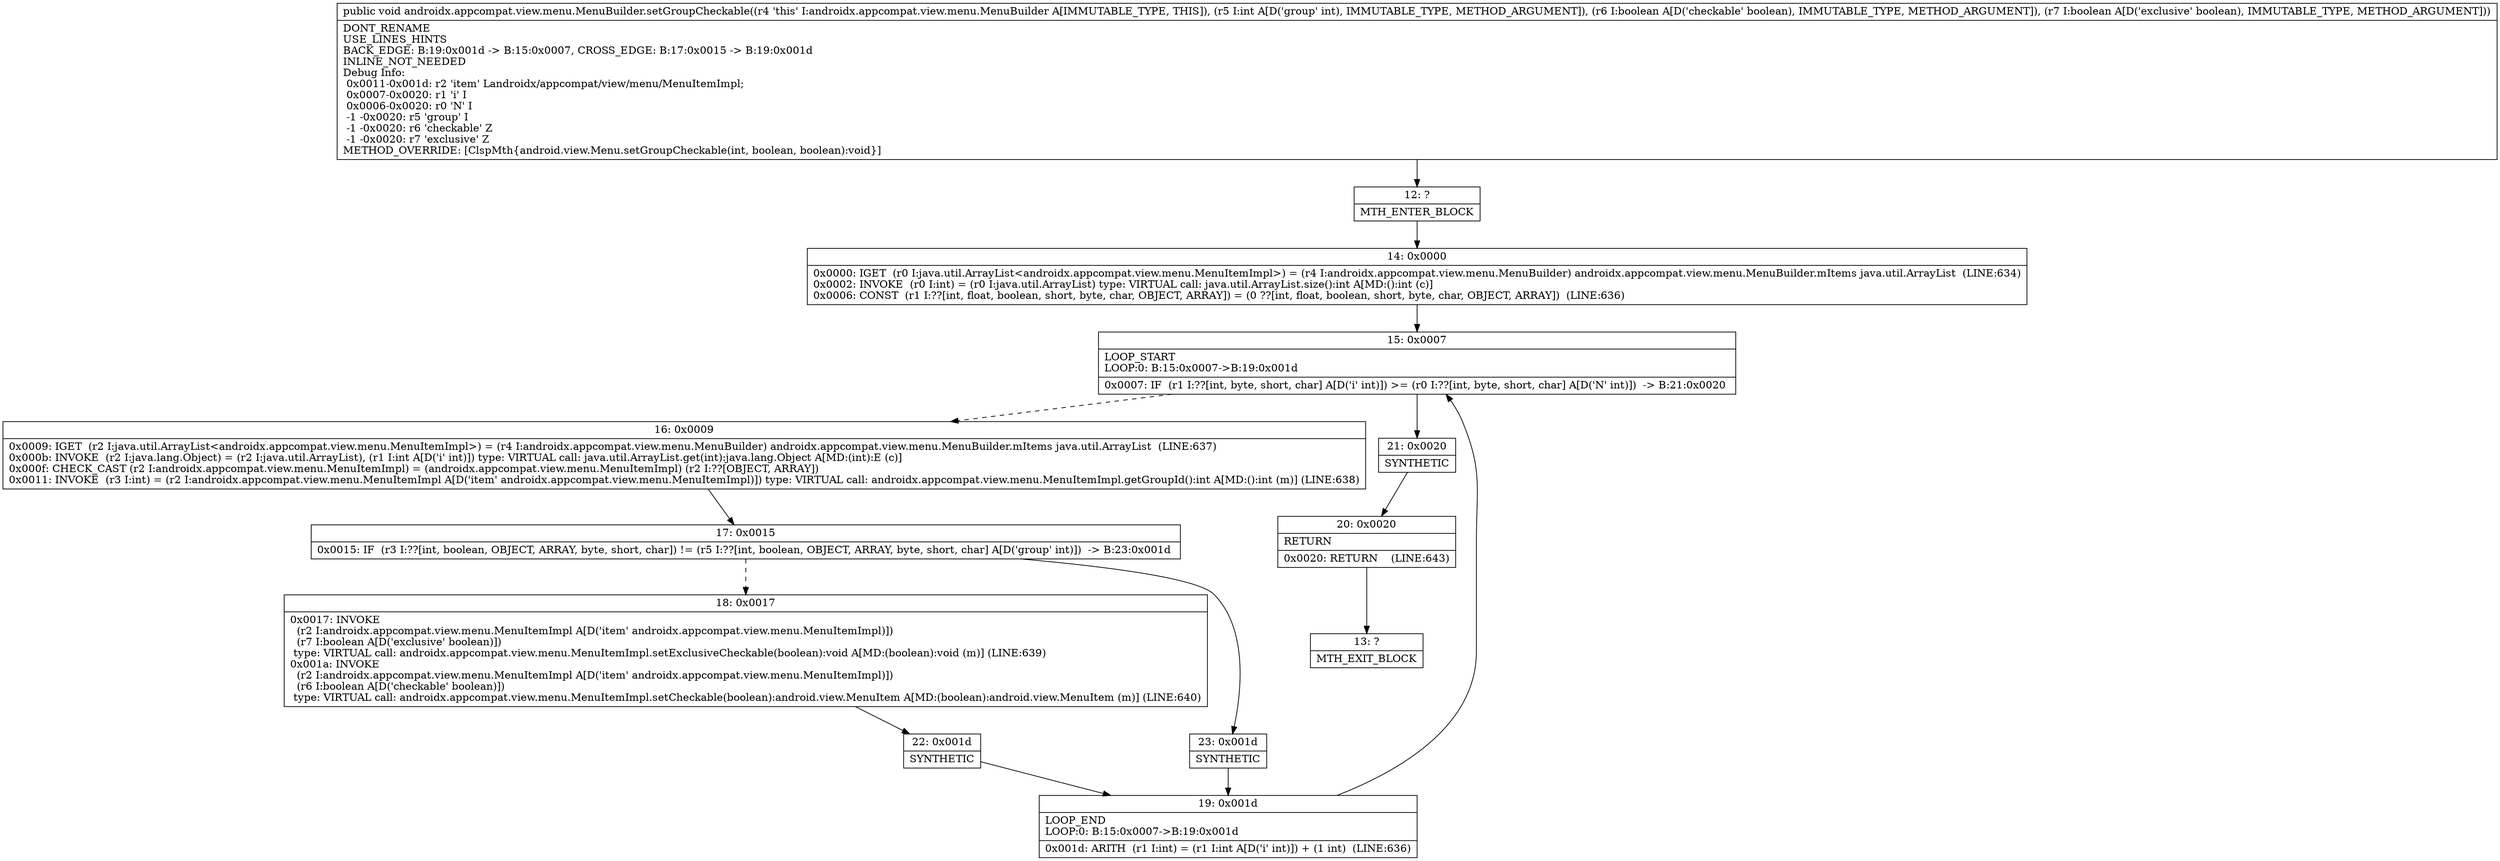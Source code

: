 digraph "CFG forandroidx.appcompat.view.menu.MenuBuilder.setGroupCheckable(IZZ)V" {
Node_12 [shape=record,label="{12\:\ ?|MTH_ENTER_BLOCK\l}"];
Node_14 [shape=record,label="{14\:\ 0x0000|0x0000: IGET  (r0 I:java.util.ArrayList\<androidx.appcompat.view.menu.MenuItemImpl\>) = (r4 I:androidx.appcompat.view.menu.MenuBuilder) androidx.appcompat.view.menu.MenuBuilder.mItems java.util.ArrayList  (LINE:634)\l0x0002: INVOKE  (r0 I:int) = (r0 I:java.util.ArrayList) type: VIRTUAL call: java.util.ArrayList.size():int A[MD:():int (c)]\l0x0006: CONST  (r1 I:??[int, float, boolean, short, byte, char, OBJECT, ARRAY]) = (0 ??[int, float, boolean, short, byte, char, OBJECT, ARRAY])  (LINE:636)\l}"];
Node_15 [shape=record,label="{15\:\ 0x0007|LOOP_START\lLOOP:0: B:15:0x0007\-\>B:19:0x001d\l|0x0007: IF  (r1 I:??[int, byte, short, char] A[D('i' int)]) \>= (r0 I:??[int, byte, short, char] A[D('N' int)])  \-\> B:21:0x0020 \l}"];
Node_16 [shape=record,label="{16\:\ 0x0009|0x0009: IGET  (r2 I:java.util.ArrayList\<androidx.appcompat.view.menu.MenuItemImpl\>) = (r4 I:androidx.appcompat.view.menu.MenuBuilder) androidx.appcompat.view.menu.MenuBuilder.mItems java.util.ArrayList  (LINE:637)\l0x000b: INVOKE  (r2 I:java.lang.Object) = (r2 I:java.util.ArrayList), (r1 I:int A[D('i' int)]) type: VIRTUAL call: java.util.ArrayList.get(int):java.lang.Object A[MD:(int):E (c)]\l0x000f: CHECK_CAST (r2 I:androidx.appcompat.view.menu.MenuItemImpl) = (androidx.appcompat.view.menu.MenuItemImpl) (r2 I:??[OBJECT, ARRAY]) \l0x0011: INVOKE  (r3 I:int) = (r2 I:androidx.appcompat.view.menu.MenuItemImpl A[D('item' androidx.appcompat.view.menu.MenuItemImpl)]) type: VIRTUAL call: androidx.appcompat.view.menu.MenuItemImpl.getGroupId():int A[MD:():int (m)] (LINE:638)\l}"];
Node_17 [shape=record,label="{17\:\ 0x0015|0x0015: IF  (r3 I:??[int, boolean, OBJECT, ARRAY, byte, short, char]) != (r5 I:??[int, boolean, OBJECT, ARRAY, byte, short, char] A[D('group' int)])  \-\> B:23:0x001d \l}"];
Node_18 [shape=record,label="{18\:\ 0x0017|0x0017: INVOKE  \l  (r2 I:androidx.appcompat.view.menu.MenuItemImpl A[D('item' androidx.appcompat.view.menu.MenuItemImpl)])\l  (r7 I:boolean A[D('exclusive' boolean)])\l type: VIRTUAL call: androidx.appcompat.view.menu.MenuItemImpl.setExclusiveCheckable(boolean):void A[MD:(boolean):void (m)] (LINE:639)\l0x001a: INVOKE  \l  (r2 I:androidx.appcompat.view.menu.MenuItemImpl A[D('item' androidx.appcompat.view.menu.MenuItemImpl)])\l  (r6 I:boolean A[D('checkable' boolean)])\l type: VIRTUAL call: androidx.appcompat.view.menu.MenuItemImpl.setCheckable(boolean):android.view.MenuItem A[MD:(boolean):android.view.MenuItem (m)] (LINE:640)\l}"];
Node_22 [shape=record,label="{22\:\ 0x001d|SYNTHETIC\l}"];
Node_19 [shape=record,label="{19\:\ 0x001d|LOOP_END\lLOOP:0: B:15:0x0007\-\>B:19:0x001d\l|0x001d: ARITH  (r1 I:int) = (r1 I:int A[D('i' int)]) + (1 int)  (LINE:636)\l}"];
Node_23 [shape=record,label="{23\:\ 0x001d|SYNTHETIC\l}"];
Node_21 [shape=record,label="{21\:\ 0x0020|SYNTHETIC\l}"];
Node_20 [shape=record,label="{20\:\ 0x0020|RETURN\l|0x0020: RETURN    (LINE:643)\l}"];
Node_13 [shape=record,label="{13\:\ ?|MTH_EXIT_BLOCK\l}"];
MethodNode[shape=record,label="{public void androidx.appcompat.view.menu.MenuBuilder.setGroupCheckable((r4 'this' I:androidx.appcompat.view.menu.MenuBuilder A[IMMUTABLE_TYPE, THIS]), (r5 I:int A[D('group' int), IMMUTABLE_TYPE, METHOD_ARGUMENT]), (r6 I:boolean A[D('checkable' boolean), IMMUTABLE_TYPE, METHOD_ARGUMENT]), (r7 I:boolean A[D('exclusive' boolean), IMMUTABLE_TYPE, METHOD_ARGUMENT]))  | DONT_RENAME\lUSE_LINES_HINTS\lBACK_EDGE: B:19:0x001d \-\> B:15:0x0007, CROSS_EDGE: B:17:0x0015 \-\> B:19:0x001d\lINLINE_NOT_NEEDED\lDebug Info:\l  0x0011\-0x001d: r2 'item' Landroidx\/appcompat\/view\/menu\/MenuItemImpl;\l  0x0007\-0x0020: r1 'i' I\l  0x0006\-0x0020: r0 'N' I\l  \-1 \-0x0020: r5 'group' I\l  \-1 \-0x0020: r6 'checkable' Z\l  \-1 \-0x0020: r7 'exclusive' Z\lMETHOD_OVERRIDE: [ClspMth\{android.view.Menu.setGroupCheckable(int, boolean, boolean):void\}]\l}"];
MethodNode -> Node_12;Node_12 -> Node_14;
Node_14 -> Node_15;
Node_15 -> Node_16[style=dashed];
Node_15 -> Node_21;
Node_16 -> Node_17;
Node_17 -> Node_18[style=dashed];
Node_17 -> Node_23;
Node_18 -> Node_22;
Node_22 -> Node_19;
Node_19 -> Node_15;
Node_23 -> Node_19;
Node_21 -> Node_20;
Node_20 -> Node_13;
}


